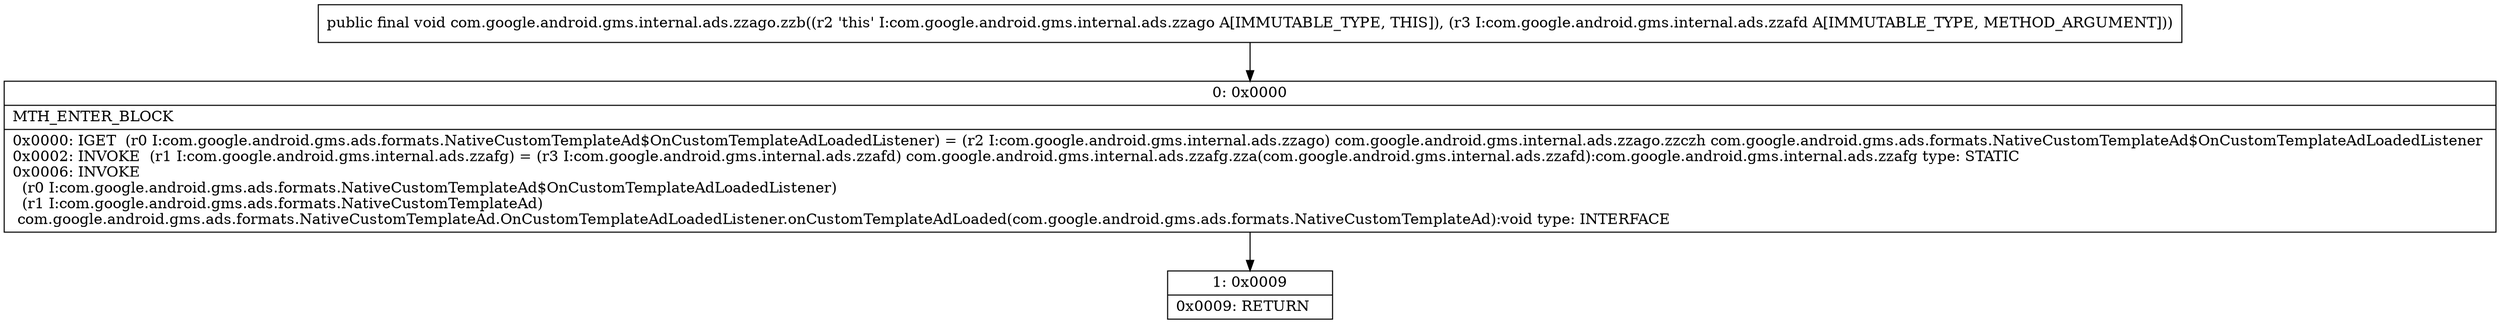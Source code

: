 digraph "CFG forcom.google.android.gms.internal.ads.zzago.zzb(Lcom\/google\/android\/gms\/internal\/ads\/zzafd;)V" {
Node_0 [shape=record,label="{0\:\ 0x0000|MTH_ENTER_BLOCK\l|0x0000: IGET  (r0 I:com.google.android.gms.ads.formats.NativeCustomTemplateAd$OnCustomTemplateAdLoadedListener) = (r2 I:com.google.android.gms.internal.ads.zzago) com.google.android.gms.internal.ads.zzago.zzczh com.google.android.gms.ads.formats.NativeCustomTemplateAd$OnCustomTemplateAdLoadedListener \l0x0002: INVOKE  (r1 I:com.google.android.gms.internal.ads.zzafg) = (r3 I:com.google.android.gms.internal.ads.zzafd) com.google.android.gms.internal.ads.zzafg.zza(com.google.android.gms.internal.ads.zzafd):com.google.android.gms.internal.ads.zzafg type: STATIC \l0x0006: INVOKE  \l  (r0 I:com.google.android.gms.ads.formats.NativeCustomTemplateAd$OnCustomTemplateAdLoadedListener)\l  (r1 I:com.google.android.gms.ads.formats.NativeCustomTemplateAd)\l com.google.android.gms.ads.formats.NativeCustomTemplateAd.OnCustomTemplateAdLoadedListener.onCustomTemplateAdLoaded(com.google.android.gms.ads.formats.NativeCustomTemplateAd):void type: INTERFACE \l}"];
Node_1 [shape=record,label="{1\:\ 0x0009|0x0009: RETURN   \l}"];
MethodNode[shape=record,label="{public final void com.google.android.gms.internal.ads.zzago.zzb((r2 'this' I:com.google.android.gms.internal.ads.zzago A[IMMUTABLE_TYPE, THIS]), (r3 I:com.google.android.gms.internal.ads.zzafd A[IMMUTABLE_TYPE, METHOD_ARGUMENT])) }"];
MethodNode -> Node_0;
Node_0 -> Node_1;
}


